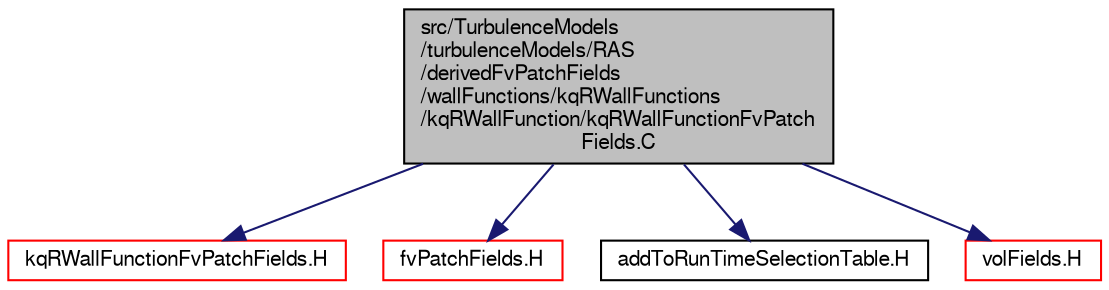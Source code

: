 digraph "src/TurbulenceModels/turbulenceModels/RAS/derivedFvPatchFields/wallFunctions/kqRWallFunctions/kqRWallFunction/kqRWallFunctionFvPatchFields.C"
{
  bgcolor="transparent";
  edge [fontname="FreeSans",fontsize="10",labelfontname="FreeSans",labelfontsize="10"];
  node [fontname="FreeSans",fontsize="10",shape=record];
  Node0 [label="src/TurbulenceModels\l/turbulenceModels/RAS\l/derivedFvPatchFields\l/wallFunctions/kqRWallFunctions\l/kqRWallFunction/kqRWallFunctionFvPatch\lFields.C",height=0.2,width=0.4,color="black", fillcolor="grey75", style="filled", fontcolor="black"];
  Node0 -> Node1 [color="midnightblue",fontsize="10",style="solid",fontname="FreeSans"];
  Node1 [label="kqRWallFunctionFvPatchFields.H",height=0.2,width=0.4,color="red",URL="$a40082.html"];
  Node0 -> Node190 [color="midnightblue",fontsize="10",style="solid",fontname="FreeSans"];
  Node190 [label="fvPatchFields.H",height=0.2,width=0.4,color="red",URL="$a02477.html"];
  Node0 -> Node191 [color="midnightblue",fontsize="10",style="solid",fontname="FreeSans"];
  Node191 [label="addToRunTimeSelectionTable.H",height=0.2,width=0.4,color="black",URL="$a09263.html",tooltip="Macros for easy insertion into run-time selection tables. "];
  Node0 -> Node192 [color="midnightblue",fontsize="10",style="solid",fontname="FreeSans"];
  Node192 [label="volFields.H",height=0.2,width=0.4,color="red",URL="$a02750.html"];
}
